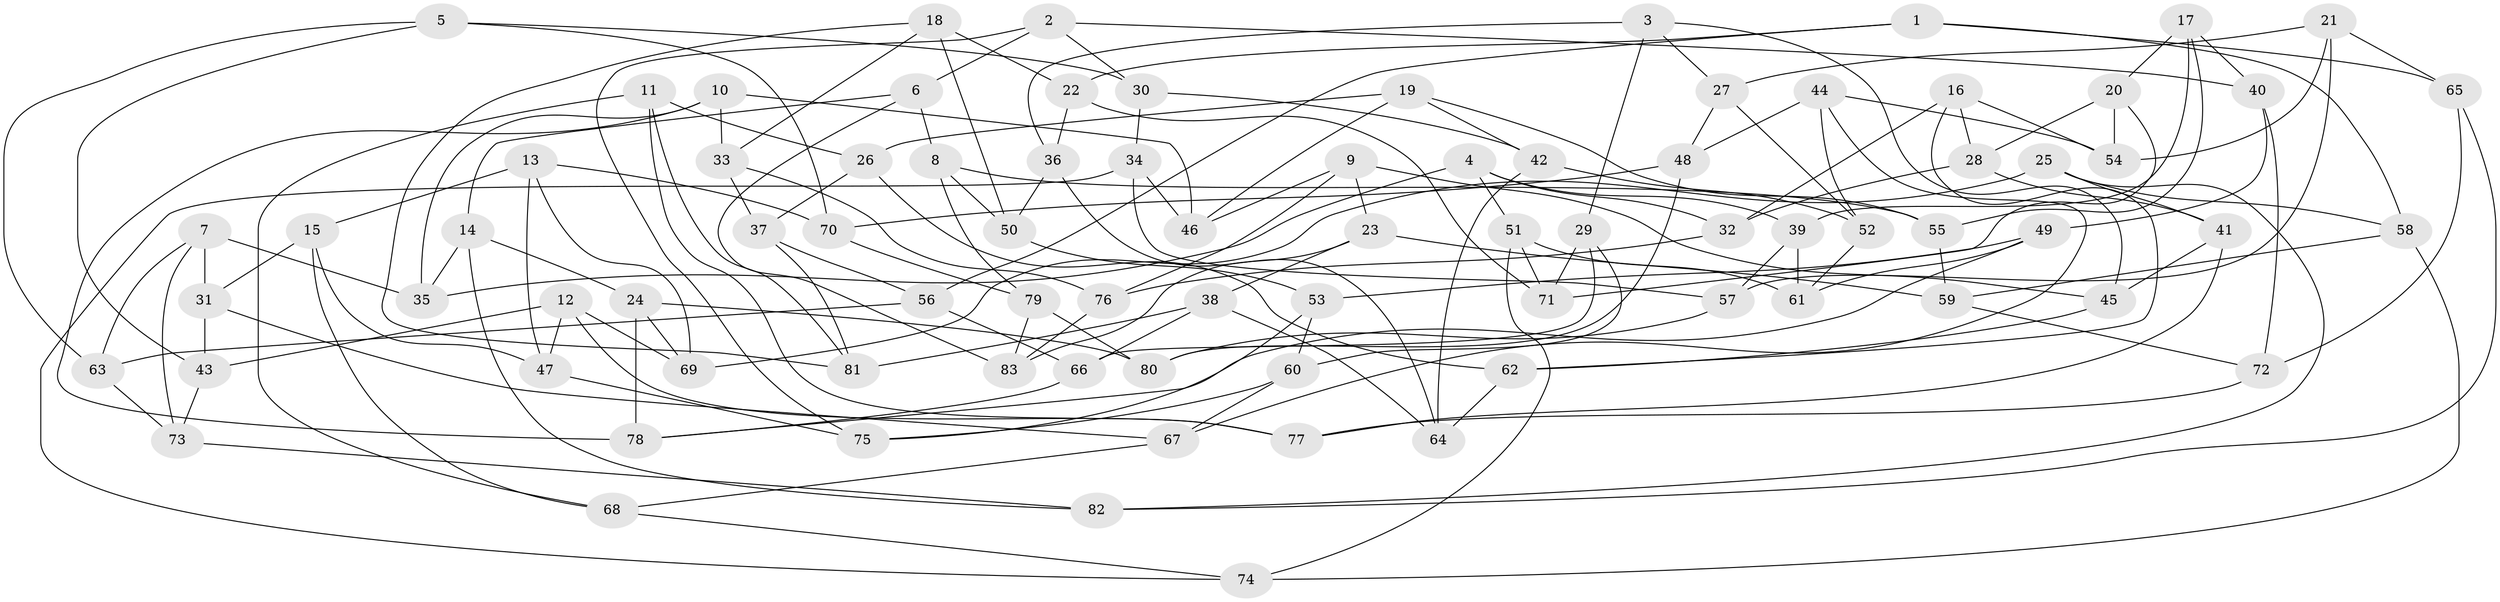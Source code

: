 // coarse degree distribution, {4: 0.6862745098039216, 10: 0.0392156862745098, 6: 0.0196078431372549, 3: 0.13725490196078433, 8: 0.058823529411764705, 9: 0.0392156862745098, 7: 0.0196078431372549}
// Generated by graph-tools (version 1.1) at 2025/53/03/04/25 22:53:42]
// undirected, 83 vertices, 166 edges
graph export_dot {
  node [color=gray90,style=filled];
  1;
  2;
  3;
  4;
  5;
  6;
  7;
  8;
  9;
  10;
  11;
  12;
  13;
  14;
  15;
  16;
  17;
  18;
  19;
  20;
  21;
  22;
  23;
  24;
  25;
  26;
  27;
  28;
  29;
  30;
  31;
  32;
  33;
  34;
  35;
  36;
  37;
  38;
  39;
  40;
  41;
  42;
  43;
  44;
  45;
  46;
  47;
  48;
  49;
  50;
  51;
  52;
  53;
  54;
  55;
  56;
  57;
  58;
  59;
  60;
  61;
  62;
  63;
  64;
  65;
  66;
  67;
  68;
  69;
  70;
  71;
  72;
  73;
  74;
  75;
  76;
  77;
  78;
  79;
  80;
  81;
  82;
  83;
  1 -- 56;
  1 -- 65;
  1 -- 22;
  1 -- 58;
  2 -- 40;
  2 -- 30;
  2 -- 6;
  2 -- 75;
  3 -- 29;
  3 -- 36;
  3 -- 27;
  3 -- 45;
  4 -- 35;
  4 -- 51;
  4 -- 39;
  4 -- 32;
  5 -- 30;
  5 -- 70;
  5 -- 63;
  5 -- 43;
  6 -- 8;
  6 -- 14;
  6 -- 83;
  7 -- 73;
  7 -- 31;
  7 -- 63;
  7 -- 35;
  8 -- 50;
  8 -- 79;
  8 -- 55;
  9 -- 76;
  9 -- 23;
  9 -- 45;
  9 -- 46;
  10 -- 78;
  10 -- 33;
  10 -- 35;
  10 -- 46;
  11 -- 77;
  11 -- 81;
  11 -- 68;
  11 -- 26;
  12 -- 69;
  12 -- 43;
  12 -- 47;
  12 -- 77;
  13 -- 15;
  13 -- 69;
  13 -- 70;
  13 -- 47;
  14 -- 24;
  14 -- 82;
  14 -- 35;
  15 -- 68;
  15 -- 31;
  15 -- 47;
  16 -- 32;
  16 -- 62;
  16 -- 28;
  16 -- 54;
  17 -- 39;
  17 -- 20;
  17 -- 55;
  17 -- 40;
  18 -- 50;
  18 -- 33;
  18 -- 22;
  18 -- 81;
  19 -- 42;
  19 -- 26;
  19 -- 55;
  19 -- 46;
  20 -- 28;
  20 -- 54;
  20 -- 71;
  21 -- 54;
  21 -- 27;
  21 -- 57;
  21 -- 65;
  22 -- 71;
  22 -- 36;
  23 -- 83;
  23 -- 38;
  23 -- 59;
  24 -- 80;
  24 -- 69;
  24 -- 78;
  25 -- 69;
  25 -- 82;
  25 -- 41;
  25 -- 58;
  26 -- 62;
  26 -- 37;
  27 -- 48;
  27 -- 52;
  28 -- 41;
  28 -- 32;
  29 -- 60;
  29 -- 66;
  29 -- 71;
  30 -- 42;
  30 -- 34;
  31 -- 67;
  31 -- 43;
  32 -- 76;
  33 -- 76;
  33 -- 37;
  34 -- 46;
  34 -- 57;
  34 -- 74;
  36 -- 64;
  36 -- 50;
  37 -- 56;
  37 -- 81;
  38 -- 81;
  38 -- 66;
  38 -- 64;
  39 -- 57;
  39 -- 61;
  40 -- 72;
  40 -- 49;
  41 -- 45;
  41 -- 77;
  42 -- 64;
  42 -- 52;
  43 -- 73;
  44 -- 67;
  44 -- 54;
  44 -- 48;
  44 -- 52;
  45 -- 62;
  47 -- 75;
  48 -- 70;
  48 -- 80;
  49 -- 78;
  49 -- 61;
  49 -- 53;
  50 -- 53;
  51 -- 61;
  51 -- 74;
  51 -- 71;
  52 -- 61;
  53 -- 60;
  53 -- 75;
  55 -- 59;
  56 -- 66;
  56 -- 63;
  57 -- 80;
  58 -- 74;
  58 -- 59;
  59 -- 72;
  60 -- 75;
  60 -- 67;
  62 -- 64;
  63 -- 73;
  65 -- 72;
  65 -- 82;
  66 -- 78;
  67 -- 68;
  68 -- 74;
  70 -- 79;
  72 -- 77;
  73 -- 82;
  76 -- 83;
  79 -- 80;
  79 -- 83;
}
